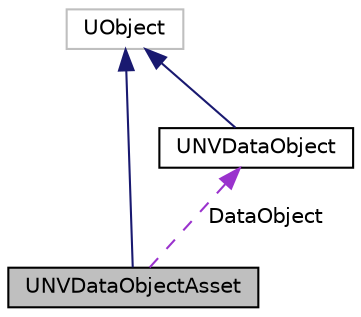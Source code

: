 digraph "UNVDataObjectAsset"
{
  edge [fontname="Helvetica",fontsize="10",labelfontname="Helvetica",labelfontsize="10"];
  node [fontname="Helvetica",fontsize="10",shape=record];
  Node1 [label="UNVDataObjectAsset",height=0.2,width=0.4,color="black", fillcolor="grey75", style="filled", fontcolor="black"];
  Node2 -> Node1 [dir="back",color="midnightblue",fontsize="10",style="solid",fontname="Helvetica"];
  Node2 [label="UObject",height=0.2,width=0.4,color="grey75", fillcolor="white", style="filled"];
  Node3 -> Node1 [dir="back",color="darkorchid3",fontsize="10",style="dashed",label=" DataObject" ,fontname="Helvetica"];
  Node3 [label="UNVDataObject",height=0.2,width=0.4,color="black", fillcolor="white", style="filled",URL="$class_u_n_v_data_object.html"];
  Node2 -> Node3 [dir="back",color="midnightblue",fontsize="10",style="solid",fontname="Helvetica"];
}
